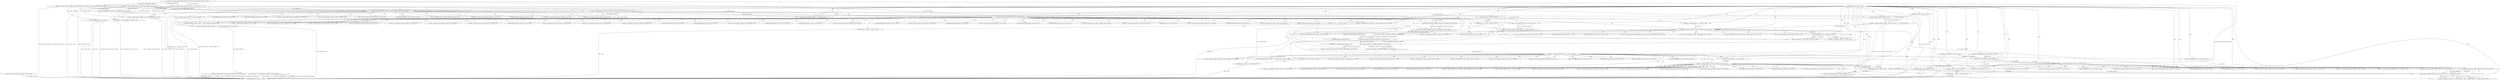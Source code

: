 
digraph "FUN33" {  

"2697" [label = "(METHOD,FUN33)<SUB>527</SUB>" ]

"10080" [label = "(METHOD_RETURN,int)<SUB>527</SUB>" ]

"2698" [label = "(PARAM,AACContext *VAR55)<SUB>527</SUB>" ]

"2699" [label = "(PARAM,SpectralBandReplication *VAR46)<SUB>527</SUB>" ]

"2703" [label = "(&lt;operator&gt;.assignment,VAR46-&gt;VAR32[1] = VAR46-&gt;VAR113 - VAR46-&gt;VAR52.VAR93)<SUB>531</SUB>" ]

"2718" [label = "(&lt;operator&gt;.assignment,VAR46-&gt;VAR32[0] = (VAR46-&gt;VAR32[1] + 1) &gt;&gt; 1)<SUB>532</SUB>" ]

"2733" [label = "(FUN100,FUN100(VAR46-&gt;VAR144, &amp;VAR46-&gt;VAR127[VAR46-&gt;VAR52.VAR93],\012           (VAR46-&gt;VAR32[1] + 1) * sizeof(VAR46-&gt;VAR127[0])))<SUB>534</SUB>" ]

"2761" [label = "(&lt;operator&gt;.assignment,VAR46-&gt;VAR49[1] = VAR46-&gt;VAR144[VAR46-&gt;VAR32[1]] - VAR46-&gt;VAR144[0])<SUB>536</SUB>" ]

"2782" [label = "(&lt;operator&gt;.assignment,VAR46-&gt;VAR48[1] = VAR46-&gt;VAR144[0])<SUB>537</SUB>" ]

"2851" [label = "(&lt;operator&gt;.assignment,VAR46-&gt;VAR80[0] = VAR46-&gt;VAR144[0])<SUB>550</SUB>" ]

"2862" [label = "(&lt;operator&gt;.assignment,VAR116 = VAR46-&gt;VAR32[1] &amp; 1)<SUB>551</SUB>" ]

"2900" [label = "(&lt;operator&gt;.assignment,VAR46-&gt;VAR145 = FUN32(1, FUN26(VAR46-&gt;VAR52.VAR96 *\012                               FUN30(VAR46-&gt;VAR69[2] / (float)VAR46-&gt;VAR48[1]))))<SUB>555</SUB>" ]

"2946" [label = "(&lt;operator&gt;.assignment,VAR46-&gt;VAR146[0] = VAR46-&gt;VAR80[0])<SUB>562</SUB>" ]

"2957" [label = "(&lt;operator&gt;.assignment,VAR116 = 0)<SUB>563</SUB>" ]

"3011" [label = "(FUN15,FUN15(VAR46))<SUB>572</SUB>" ]

"3013" [label = "(&lt;operator&gt;.assignment,VAR46-&gt;VAR50[0].VAR147 = 0)<SUB>574</SUB>" ]

"3022" [label = "(&lt;operator&gt;.assignment,VAR46-&gt;VAR50[1].VAR147 = 0)<SUB>575</SUB>" ]

"3031" [label = "(RETURN,return 0;,return 0;)<SUB>577</SUB>" ]

"2794" [label = "(&lt;operator&gt;.greaterThan,VAR46-&gt;VAR48[1] + VAR46-&gt;VAR49[1] &gt; 64)<SUB>540</SUB>" ]

"2829" [label = "(&lt;operator&gt;.greaterThan,VAR46-&gt;VAR48[1] &gt; 32)<SUB>545</SUB>" ]

"2876" [label = "(&lt;operator&gt;.lessEqualsThan,VAR69 &lt;= VAR46-&gt;VAR32[0])<SUB>552</SUB>" ]

"2883" [label = "(&lt;operator&gt;.postIncrement,VAR69++)<SUB>552</SUB>" ]

"2885" [label = "(&lt;operator&gt;.assignment,VAR46-&gt;VAR80[VAR69] = VAR46-&gt;VAR144[2 * VAR69 - VAR116])<SUB>553</SUB>" ]

"2928" [label = "(&lt;operator&gt;.greaterThan,VAR46-&gt;VAR145 &gt; 5)<SUB>557</SUB>" ]

"2965" [label = "(&lt;operator&gt;.lessEqualsThan,VAR69 &lt;= VAR46-&gt;VAR145)<SUB>564</SUB>" ]

"2970" [label = "(&lt;operator&gt;.postIncrement,VAR69++)<SUB>564</SUB>" ]

"3002" [label = "(&lt;operator&gt;.lessThan,FUN31(VAR55, VAR46) &lt; 0)<SUB>569</SUB>" ]

"3032" [label = "(LITERAL,0,return 0;)<SUB>577</SUB>" ]

"2709" [label = "(&lt;operator&gt;.subtraction,VAR46-&gt;VAR113 - VAR46-&gt;VAR52.VAR93)<SUB>531</SUB>" ]

"2724" [label = "(&lt;operator&gt;.arithmeticShiftRight,(VAR46-&gt;VAR32[1] + 1) &gt;&gt; 1)<SUB>532</SUB>" ]

"2747" [label = "(&lt;operator&gt;.multiplication,(VAR46-&gt;VAR32[1] + 1) * sizeof(VAR46-&gt;VAR127[0]))<SUB>535</SUB>" ]

"2767" [label = "(&lt;operator&gt;.subtraction,VAR46-&gt;VAR144[VAR46-&gt;VAR32[1]] - VAR46-&gt;VAR144[0])<SUB>536</SUB>" ]

"2808" [label = "(FUN28,FUN28(VAR55-&gt;VAR112, VAR114,\012               &quot;&quot;, VAR46-&gt;VAR48[1] + VAR46-&gt;VAR49[1]))<SUB>541</SUB>" ]

"2825" [label = "(RETURN,return -1;,return -1;)<SUB>543</SUB>" ]

"2837" [label = "(FUN28,FUN28(VAR55-&gt;VAR112, VAR114, &quot;&quot;, VAR46-&gt;VAR48[1]))<SUB>546</SUB>" ]

"2848" [label = "(RETURN,return -1;,return -1;)<SUB>547</SUB>" ]

"2864" [label = "(&lt;operator&gt;.and,VAR46-&gt;VAR32[1] &amp; 1)<SUB>551</SUB>" ]

"2873" [label = "(&lt;operator&gt;.assignment,VAR69 = 1)<SUB>552</SUB>" ]

"2904" [label = "(FUN32,FUN32(1, FUN26(VAR46-&gt;VAR52.VAR96 *\012                               FUN30(VAR46-&gt;VAR69[2] / (float)VAR46-&gt;VAR48[1]))))<SUB>555</SUB>" ]

"2934" [label = "(FUN28,FUN28(VAR55-&gt;VAR112, VAR114, &quot;&quot;, VAR46-&gt;VAR145))<SUB>558</SUB>" ]

"2943" [label = "(RETURN,return -1;,return -1;)<SUB>559</SUB>" ]

"2962" [label = "(&lt;operator&gt;.assignment,VAR69 = 1)<SUB>564</SUB>" ]

"2973" [label = "(&lt;operator&gt;.assignmentPlus,VAR116 += (VAR46-&gt;VAR32[0] - VAR116) / (VAR46-&gt;VAR145 + 1 - VAR69))<SUB>565</SUB>" ]

"2990" [label = "(&lt;operator&gt;.assignment,VAR46-&gt;VAR146[VAR69] = VAR46-&gt;VAR80[VAR116])<SUB>566</SUB>" ]

"3008" [label = "(RETURN,return -1;,return -1;)<SUB>570</SUB>" ]

"2725" [label = "(&lt;operator&gt;.addition,VAR46-&gt;VAR32[1] + 1)<SUB>532</SUB>" ]

"2748" [label = "(&lt;operator&gt;.addition,VAR46-&gt;VAR32[1] + 1)<SUB>535</SUB>" ]

"2755" [label = "(&lt;operator&gt;.sizeOf,sizeof(VAR46-&gt;VAR127[0]))<SUB>535</SUB>" ]

"2795" [label = "(&lt;operator&gt;.addition,VAR46-&gt;VAR48[1] + VAR46-&gt;VAR49[1])<SUB>540</SUB>" ]

"2826" [label = "(&lt;operator&gt;.minus,-1)<SUB>543</SUB>" ]

"2849" [label = "(&lt;operator&gt;.minus,-1)<SUB>547</SUB>" ]

"2906" [label = "(FUN26,FUN26(VAR46-&gt;VAR52.VAR96 *\012                               FUN30(VAR46-&gt;VAR69[2] / (float)VAR46-&gt;VAR48[1])))<SUB>555</SUB>" ]

"2944" [label = "(&lt;operator&gt;.minus,-1)<SUB>559</SUB>" ]

"3003" [label = "(FUN31,FUN31(VAR55, VAR46))<SUB>569</SUB>" ]

"3009" [label = "(&lt;operator&gt;.minus,-1)<SUB>570</SUB>" ]

"2814" [label = "(&lt;operator&gt;.addition,VAR46-&gt;VAR48[1] + VAR46-&gt;VAR49[1])<SUB>542</SUB>" ]

"2895" [label = "(&lt;operator&gt;.subtraction,2 * VAR69 - VAR116)<SUB>553</SUB>" ]

"2907" [label = "(&lt;operator&gt;.multiplication,VAR46-&gt;VAR52.VAR96 *\012                               FUN30(VAR46-&gt;VAR69[2] / (float)VAR46-&gt;VAR48[1]))<SUB>555</SUB>" ]

"2975" [label = "(&lt;operator&gt;.division,(VAR46-&gt;VAR32[0] - VAR116) / (VAR46-&gt;VAR145 + 1 - VAR69))<SUB>565</SUB>" ]

"2896" [label = "(&lt;operator&gt;.multiplication,2 * VAR69)<SUB>553</SUB>" ]

"2913" [label = "(FUN30,FUN30(VAR46-&gt;VAR69[2] / (float)VAR46-&gt;VAR48[1]))<SUB>556</SUB>" ]

"2976" [label = "(&lt;operator&gt;.subtraction,VAR46-&gt;VAR32[0] - VAR116)<SUB>565</SUB>" ]

"2983" [label = "(&lt;operator&gt;.subtraction,VAR46-&gt;VAR145 + 1 - VAR69)<SUB>565</SUB>" ]

"2914" [label = "(&lt;operator&gt;.division,VAR46-&gt;VAR69[2] / (float)VAR46-&gt;VAR48[1])<SUB>556</SUB>" ]

"2984" [label = "(&lt;operator&gt;.addition,VAR46-&gt;VAR145 + 1)<SUB>565</SUB>" ]

"2920" [label = "(&lt;operator&gt;.cast,(float)VAR46-&gt;VAR48[1])<SUB>556</SUB>" ]

"2852" [label = "(&lt;operator&gt;.indirectIndexAccess,VAR46-&gt;VAR80[0])<SUB>550</SUB>" ]

"2857" [label = "(&lt;operator&gt;.indirectIndexAccess,VAR46-&gt;VAR144[0])<SUB>550</SUB>" ]

"2901" [label = "(&lt;operator&gt;.indirectFieldAccess,VAR46-&gt;VAR145)<SUB>555</SUB>" ]

"2947" [label = "(&lt;operator&gt;.indirectIndexAccess,VAR46-&gt;VAR146[0])<SUB>562</SUB>" ]

"2952" [label = "(&lt;operator&gt;.indirectIndexAccess,VAR46-&gt;VAR80[0])<SUB>562</SUB>" ]

"3014" [label = "(&lt;operator&gt;.fieldAccess,VAR46-&gt;VAR50[0].VAR147)<SUB>574</SUB>" ]

"3023" [label = "(&lt;operator&gt;.fieldAccess,VAR46-&gt;VAR50[1].VAR147)<SUB>575</SUB>" ]

"2830" [label = "(&lt;operator&gt;.indirectIndexAccess,VAR46-&gt;VAR48[1])<SUB>545</SUB>" ]

"2853" [label = "(&lt;operator&gt;.indirectFieldAccess,VAR46-&gt;VAR80)<SUB>550</SUB>" ]

"2858" [label = "(&lt;operator&gt;.indirectFieldAccess,VAR46-&gt;VAR144)<SUB>550</SUB>" ]

"2865" [label = "(&lt;operator&gt;.indirectIndexAccess,VAR46-&gt;VAR32[1])<SUB>551</SUB>" ]

"2878" [label = "(&lt;operator&gt;.indirectIndexAccess,VAR46-&gt;VAR32[0])<SUB>552</SUB>" ]

"2886" [label = "(&lt;operator&gt;.indirectIndexAccess,VAR46-&gt;VAR80[VAR69])<SUB>553</SUB>" ]

"2891" [label = "(&lt;operator&gt;.indirectIndexAccess,VAR46-&gt;VAR144[2 * VAR69 - VAR116])<SUB>553</SUB>" ]

"2903" [label = "(FIELD_IDENTIFIER,VAR145,VAR145)<SUB>555</SUB>" ]

"2929" [label = "(&lt;operator&gt;.indirectFieldAccess,VAR46-&gt;VAR145)<SUB>557</SUB>" ]

"2948" [label = "(&lt;operator&gt;.indirectFieldAccess,VAR46-&gt;VAR146)<SUB>562</SUB>" ]

"2953" [label = "(&lt;operator&gt;.indirectFieldAccess,VAR46-&gt;VAR80)<SUB>562</SUB>" ]

"2967" [label = "(&lt;operator&gt;.indirectFieldAccess,VAR46-&gt;VAR145)<SUB>564</SUB>" ]

"3015" [label = "(&lt;operator&gt;.indirectIndexAccess,VAR46-&gt;VAR50[0])<SUB>574</SUB>" ]

"3020" [label = "(FIELD_IDENTIFIER,VAR147,VAR147)<SUB>574</SUB>" ]

"3024" [label = "(&lt;operator&gt;.indirectIndexAccess,VAR46-&gt;VAR50[1])<SUB>575</SUB>" ]

"3029" [label = "(FIELD_IDENTIFIER,VAR147,VAR147)<SUB>575</SUB>" ]

"2809" [label = "(&lt;operator&gt;.indirectFieldAccess,VAR55-&gt;VAR112)<SUB>541</SUB>" ]

"2831" [label = "(&lt;operator&gt;.indirectFieldAccess,VAR46-&gt;VAR48)<SUB>545</SUB>" ]

"2838" [label = "(&lt;operator&gt;.indirectFieldAccess,VAR55-&gt;VAR112)<SUB>546</SUB>" ]

"2843" [label = "(&lt;operator&gt;.indirectIndexAccess,VAR46-&gt;VAR48[1])<SUB>546</SUB>" ]

"2855" [label = "(FIELD_IDENTIFIER,VAR80,VAR80)<SUB>550</SUB>" ]

"2860" [label = "(FIELD_IDENTIFIER,VAR144,VAR144)<SUB>550</SUB>" ]

"2866" [label = "(&lt;operator&gt;.indirectFieldAccess,VAR46-&gt;VAR32)<SUB>551</SUB>" ]

"2879" [label = "(&lt;operator&gt;.indirectFieldAccess,VAR46-&gt;VAR32)<SUB>552</SUB>" ]

"2887" [label = "(&lt;operator&gt;.indirectFieldAccess,VAR46-&gt;VAR80)<SUB>553</SUB>" ]

"2892" [label = "(&lt;operator&gt;.indirectFieldAccess,VAR46-&gt;VAR144)<SUB>553</SUB>" ]

"2931" [label = "(FIELD_IDENTIFIER,VAR145,VAR145)<SUB>557</SUB>" ]

"2935" [label = "(&lt;operator&gt;.indirectFieldAccess,VAR55-&gt;VAR112)<SUB>558</SUB>" ]

"2940" [label = "(&lt;operator&gt;.indirectFieldAccess,VAR46-&gt;VAR145)<SUB>558</SUB>" ]

"2950" [label = "(FIELD_IDENTIFIER,VAR146,VAR146)<SUB>562</SUB>" ]

"2955" [label = "(FIELD_IDENTIFIER,VAR80,VAR80)<SUB>562</SUB>" ]

"2969" [label = "(FIELD_IDENTIFIER,VAR145,VAR145)<SUB>564</SUB>" ]

"2991" [label = "(&lt;operator&gt;.indirectIndexAccess,VAR46-&gt;VAR146[VAR69])<SUB>566</SUB>" ]

"2996" [label = "(&lt;operator&gt;.indirectIndexAccess,VAR46-&gt;VAR80[VAR116])<SUB>566</SUB>" ]

"3016" [label = "(&lt;operator&gt;.indirectFieldAccess,VAR46-&gt;VAR50)<SUB>574</SUB>" ]

"3025" [label = "(&lt;operator&gt;.indirectFieldAccess,VAR46-&gt;VAR50)<SUB>575</SUB>" ]

"2811" [label = "(FIELD_IDENTIFIER,VAR112,VAR112)<SUB>541</SUB>" ]

"2815" [label = "(&lt;operator&gt;.indirectIndexAccess,VAR46-&gt;VAR48[1])<SUB>542</SUB>" ]

"2820" [label = "(&lt;operator&gt;.indirectIndexAccess,VAR46-&gt;VAR49[1])<SUB>542</SUB>" ]

"2833" [label = "(FIELD_IDENTIFIER,VAR48,VAR48)<SUB>545</SUB>" ]

"2840" [label = "(FIELD_IDENTIFIER,VAR112,VAR112)<SUB>546</SUB>" ]

"2844" [label = "(&lt;operator&gt;.indirectFieldAccess,VAR46-&gt;VAR48)<SUB>546</SUB>" ]

"2868" [label = "(FIELD_IDENTIFIER,VAR32,VAR32)<SUB>551</SUB>" ]

"2881" [label = "(FIELD_IDENTIFIER,VAR32,VAR32)<SUB>552</SUB>" ]

"2889" [label = "(FIELD_IDENTIFIER,VAR80,VAR80)<SUB>553</SUB>" ]

"2894" [label = "(FIELD_IDENTIFIER,VAR144,VAR144)<SUB>553</SUB>" ]

"2908" [label = "(&lt;operator&gt;.fieldAccess,VAR46-&gt;VAR52.VAR96)<SUB>555</SUB>" ]

"2937" [label = "(FIELD_IDENTIFIER,VAR112,VAR112)<SUB>558</SUB>" ]

"2942" [label = "(FIELD_IDENTIFIER,VAR145,VAR145)<SUB>558</SUB>" ]

"2992" [label = "(&lt;operator&gt;.indirectFieldAccess,VAR46-&gt;VAR146)<SUB>566</SUB>" ]

"2997" [label = "(&lt;operator&gt;.indirectFieldAccess,VAR46-&gt;VAR80)<SUB>566</SUB>" ]

"3018" [label = "(FIELD_IDENTIFIER,VAR50,VAR50)<SUB>574</SUB>" ]

"3027" [label = "(FIELD_IDENTIFIER,VAR50,VAR50)<SUB>575</SUB>" ]

"2816" [label = "(&lt;operator&gt;.indirectFieldAccess,VAR46-&gt;VAR48)<SUB>542</SUB>" ]

"2821" [label = "(&lt;operator&gt;.indirectFieldAccess,VAR46-&gt;VAR49)<SUB>542</SUB>" ]

"2846" [label = "(FIELD_IDENTIFIER,VAR48,VAR48)<SUB>546</SUB>" ]

"2909" [label = "(&lt;operator&gt;.indirectFieldAccess,VAR46-&gt;VAR52)<SUB>555</SUB>" ]

"2912" [label = "(FIELD_IDENTIFIER,VAR96,VAR96)<SUB>555</SUB>" ]

"2977" [label = "(&lt;operator&gt;.indirectIndexAccess,VAR46-&gt;VAR32[0])<SUB>565</SUB>" ]

"2994" [label = "(FIELD_IDENTIFIER,VAR146,VAR146)<SUB>566</SUB>" ]

"2999" [label = "(FIELD_IDENTIFIER,VAR80,VAR80)<SUB>566</SUB>" ]

"2818" [label = "(FIELD_IDENTIFIER,VAR48,VAR48)<SUB>542</SUB>" ]

"2823" [label = "(FIELD_IDENTIFIER,VAR49,VAR49)<SUB>542</SUB>" ]

"2911" [label = "(FIELD_IDENTIFIER,VAR52,VAR52)<SUB>555</SUB>" ]

"2915" [label = "(&lt;operator&gt;.indirectIndexAccess,VAR46-&gt;VAR69[2])<SUB>556</SUB>" ]

"2978" [label = "(&lt;operator&gt;.indirectFieldAccess,VAR46-&gt;VAR32)<SUB>565</SUB>" ]

"2985" [label = "(&lt;operator&gt;.indirectFieldAccess,VAR46-&gt;VAR145)<SUB>565</SUB>" ]

"2916" [label = "(&lt;operator&gt;.indirectFieldAccess,VAR46-&gt;VAR69)<SUB>556</SUB>" ]

"2921" [label = "(UNKNOWN,float,float)<SUB>556</SUB>" ]

"2922" [label = "(&lt;operator&gt;.indirectIndexAccess,VAR46-&gt;VAR48[1])<SUB>556</SUB>" ]

"2980" [label = "(FIELD_IDENTIFIER,VAR32,VAR32)<SUB>565</SUB>" ]

"2987" [label = "(FIELD_IDENTIFIER,VAR145,VAR145)<SUB>565</SUB>" ]

"2918" [label = "(FIELD_IDENTIFIER,VAR69,VAR69)<SUB>556</SUB>" ]

"2923" [label = "(&lt;operator&gt;.indirectFieldAccess,VAR46-&gt;VAR48)<SUB>556</SUB>" ]

"2925" [label = "(FIELD_IDENTIFIER,VAR48,VAR48)<SUB>556</SUB>" ]

  "3031" -> "10080"  [ label = "DDG: &lt;RET&gt;"] 

  "2848" -> "10080"  [ label = "DDG: &lt;RET&gt;"] 

  "2943" -> "10080"  [ label = "DDG: &lt;RET&gt;"] 

  "2825" -> "10080"  [ label = "DDG: &lt;RET&gt;"] 

  "3008" -> "10080"  [ label = "DDG: &lt;RET&gt;"] 

  "2698" -> "10080"  [ label = "DDG: VAR55"] 

  "2699" -> "10080"  [ label = "DDG: VAR46"] 

  "2709" -> "10080"  [ label = "DDG: VAR46-&gt;VAR113"] 

  "2709" -> "10080"  [ label = "DDG: VAR46-&gt;VAR52.VAR93"] 

  "2703" -> "10080"  [ label = "DDG: VAR46-&gt;VAR113 - VAR46-&gt;VAR52.VAR93"] 

  "2718" -> "10080"  [ label = "DDG: VAR46-&gt;VAR32[0]"] 

  "2718" -> "10080"  [ label = "DDG: (VAR46-&gt;VAR32[1] + 1) &gt;&gt; 1"] 

  "2733" -> "10080"  [ label = "DDG: VAR46-&gt;VAR144"] 

  "2733" -> "10080"  [ label = "DDG: &amp;VAR46-&gt;VAR127[VAR46-&gt;VAR52.VAR93]"] 

  "2748" -> "10080"  [ label = "DDG: VAR46-&gt;VAR32[1]"] 

  "2747" -> "10080"  [ label = "DDG: VAR46-&gt;VAR32[1] + 1"] 

  "2755" -> "10080"  [ label = "DDG: VAR46-&gt;VAR127[0]"] 

  "2733" -> "10080"  [ label = "DDG: (VAR46-&gt;VAR32[1] + 1) * sizeof(VAR46-&gt;VAR127[0])"] 

  "2733" -> "10080"  [ label = "DDG: FUN100(VAR46-&gt;VAR144, &amp;VAR46-&gt;VAR127[VAR46-&gt;VAR52.VAR93],\012           (VAR46-&gt;VAR32[1] + 1) * sizeof(VAR46-&gt;VAR127[0]))"] 

  "2767" -> "10080"  [ label = "DDG: VAR46-&gt;VAR144[VAR46-&gt;VAR32[1]]"] 

  "2761" -> "10080"  [ label = "DDG: VAR46-&gt;VAR144[VAR46-&gt;VAR32[1]] - VAR46-&gt;VAR144[0]"] 

  "2782" -> "10080"  [ label = "DDG: VAR46-&gt;VAR144[0]"] 

  "2794" -> "10080"  [ label = "DDG: VAR46-&gt;VAR48[1] + VAR46-&gt;VAR49[1] &gt; 64"] 

  "2808" -> "10080"  [ label = "DDG: VAR55-&gt;VAR112"] 

  "2808" -> "10080"  [ label = "DDG: VAR114"] 

  "2814" -> "10080"  [ label = "DDG: VAR46-&gt;VAR48[1]"] 

  "2814" -> "10080"  [ label = "DDG: VAR46-&gt;VAR49[1]"] 

  "2808" -> "10080"  [ label = "DDG: VAR46-&gt;VAR48[1] + VAR46-&gt;VAR49[1]"] 

  "2808" -> "10080"  [ label = "DDG: FUN28(VAR55-&gt;VAR112, VAR114,\012               &quot;&quot;, VAR46-&gt;VAR48[1] + VAR46-&gt;VAR49[1])"] 

  "2826" -> "10080"  [ label = "DDG: -1"] 

  "2697" -> "2698"  [ label = "DDG: "] 

  "2697" -> "2699"  [ label = "DDG: "] 

  "2709" -> "2703"  [ label = "DDG: VAR46-&gt;VAR113"] 

  "2709" -> "2703"  [ label = "DDG: VAR46-&gt;VAR52.VAR93"] 

  "2724" -> "2718"  [ label = "DDG: VAR46-&gt;VAR32[1] + 1"] 

  "2724" -> "2718"  [ label = "DDG: 1"] 

  "2767" -> "2761"  [ label = "DDG: VAR46-&gt;VAR144[VAR46-&gt;VAR32[1]]"] 

  "2767" -> "2761"  [ label = "DDG: VAR46-&gt;VAR144[0]"] 

  "2767" -> "2782"  [ label = "DDG: VAR46-&gt;VAR144[0]"] 

  "2767" -> "2851"  [ label = "DDG: VAR46-&gt;VAR144[0]"] 

  "2864" -> "2862"  [ label = "DDG: VAR46-&gt;VAR32[1]"] 

  "2864" -> "2862"  [ label = "DDG: 1"] 

  "2904" -> "2900"  [ label = "DDG: 1"] 

  "2904" -> "2900"  [ label = "DDG: FUN26(VAR46-&gt;VAR52.VAR96 *\012                               FUN30(VAR46-&gt;VAR69[2] / (float)VAR46-&gt;VAR48[1]))"] 

  "2851" -> "2946"  [ label = "DDG: VAR46-&gt;VAR80[0]"] 

  "2697" -> "2957"  [ label = "DDG: "] 

  "2697" -> "3013"  [ label = "DDG: "] 

  "2697" -> "3022"  [ label = "DDG: "] 

  "3032" -> "3031"  [ label = "DDG: 0"] 

  "2697" -> "3031"  [ label = "DDG: "] 

  "2747" -> "2733"  [ label = "DDG: VAR46-&gt;VAR32[1] + 1"] 

  "3003" -> "3011"  [ label = "DDG: VAR46"] 

  "2697" -> "3011"  [ label = "DDG: "] 

  "2697" -> "3032"  [ label = "DDG: "] 

  "2703" -> "2724"  [ label = "DDG: VAR46-&gt;VAR32[1]"] 

  "2697" -> "2724"  [ label = "DDG: "] 

  "2703" -> "2747"  [ label = "DDG: VAR46-&gt;VAR32[1]"] 

  "2697" -> "2747"  [ label = "DDG: "] 

  "2782" -> "2794"  [ label = "DDG: VAR46-&gt;VAR48[1]"] 

  "2761" -> "2794"  [ label = "DDG: VAR46-&gt;VAR49[1]"] 

  "2697" -> "2794"  [ label = "DDG: "] 

  "2826" -> "2825"  [ label = "DDG: -1"] 

  "2782" -> "2829"  [ label = "DDG: VAR46-&gt;VAR48[1]"] 

  "2697" -> "2829"  [ label = "DDG: "] 

  "2849" -> "2848"  [ label = "DDG: -1"] 

  "2703" -> "2864"  [ label = "DDG: VAR46-&gt;VAR32[1]"] 

  "2697" -> "2864"  [ label = "DDG: "] 

  "2697" -> "2873"  [ label = "DDG: "] 

  "2873" -> "2876"  [ label = "DDG: VAR69"] 

  "2883" -> "2876"  [ label = "DDG: VAR69"] 

  "2697" -> "2876"  [ label = "DDG: "] 

  "2718" -> "2876"  [ label = "DDG: VAR46-&gt;VAR32[0]"] 

  "2896" -> "2883"  [ label = "DDG: VAR69"] 

  "2697" -> "2883"  [ label = "DDG: "] 

  "2697" -> "2904"  [ label = "DDG: "] 

  "2906" -> "2904"  [ label = "DDG: VAR46-&gt;VAR52.VAR96 *\012                               FUN30(VAR46-&gt;VAR69[2] / (float)VAR46-&gt;VAR48[1])"] 

  "2900" -> "2928"  [ label = "DDG: VAR46-&gt;VAR145"] 

  "2697" -> "2928"  [ label = "DDG: "] 

  "2944" -> "2943"  [ label = "DDG: -1"] 

  "2697" -> "2962"  [ label = "DDG: "] 

  "2962" -> "2965"  [ label = "DDG: VAR69"] 

  "2970" -> "2965"  [ label = "DDG: VAR69"] 

  "2697" -> "2965"  [ label = "DDG: "] 

  "2928" -> "2965"  [ label = "DDG: VAR46-&gt;VAR145"] 

  "2983" -> "2970"  [ label = "DDG: VAR69"] 

  "2697" -> "2970"  [ label = "DDG: "] 

  "2975" -> "2973"  [ label = "DDG: VAR46-&gt;VAR32[0] - VAR116"] 

  "2975" -> "2973"  [ label = "DDG: VAR46-&gt;VAR145 + 1 - VAR69"] 

  "3003" -> "3002"  [ label = "DDG: VAR55"] 

  "3003" -> "3002"  [ label = "DDG: VAR46"] 

  "2697" -> "3002"  [ label = "DDG: "] 

  "3009" -> "3008"  [ label = "DDG: -1"] 

  "2703" -> "2725"  [ label = "DDG: VAR46-&gt;VAR32[1]"] 

  "2697" -> "2725"  [ label = "DDG: "] 

  "2703" -> "2748"  [ label = "DDG: VAR46-&gt;VAR32[1]"] 

  "2697" -> "2748"  [ label = "DDG: "] 

  "2782" -> "2795"  [ label = "DDG: VAR46-&gt;VAR48[1]"] 

  "2761" -> "2795"  [ label = "DDG: VAR46-&gt;VAR49[1]"] 

  "2697" -> "2808"  [ label = "DDG: "] 

  "2782" -> "2808"  [ label = "DDG: VAR46-&gt;VAR48[1]"] 

  "2761" -> "2808"  [ label = "DDG: VAR46-&gt;VAR49[1]"] 

  "2697" -> "2837"  [ label = "DDG: "] 

  "2829" -> "2837"  [ label = "DDG: VAR46-&gt;VAR48[1]"] 

  "2907" -> "2906"  [ label = "DDG: VAR46-&gt;VAR52.VAR96"] 

  "2907" -> "2906"  [ label = "DDG: FUN30(VAR46-&gt;VAR69[2] / (float)VAR46-&gt;VAR48[1])"] 

  "2697" -> "2934"  [ label = "DDG: "] 

  "2928" -> "2934"  [ label = "DDG: VAR46-&gt;VAR145"] 

  "2976" -> "2973"  [ label = "DDG: VAR116"] 

  "2697" -> "2973"  [ label = "DDG: "] 

  "2698" -> "3003"  [ label = "DDG: VAR55"] 

  "2697" -> "3003"  [ label = "DDG: "] 

  "2699" -> "3003"  [ label = "DDG: VAR46"] 

  "2782" -> "2814"  [ label = "DDG: VAR46-&gt;VAR48[1]"] 

  "2761" -> "2814"  [ label = "DDG: VAR46-&gt;VAR49[1]"] 

  "2697" -> "2826"  [ label = "DDG: "] 

  "2697" -> "2849"  [ label = "DDG: "] 

  "2896" -> "2895"  [ label = "DDG: 2"] 

  "2896" -> "2895"  [ label = "DDG: VAR69"] 

  "2862" -> "2895"  [ label = "DDG: VAR116"] 

  "2697" -> "2895"  [ label = "DDG: "] 

  "2913" -> "2907"  [ label = "DDG: VAR46-&gt;VAR69[2] / (float)VAR46-&gt;VAR48[1]"] 

  "2697" -> "2944"  [ label = "DDG: "] 

  "2976" -> "2975"  [ label = "DDG: VAR46-&gt;VAR32[0]"] 

  "2976" -> "2975"  [ label = "DDG: VAR116"] 

  "2983" -> "2975"  [ label = "DDG: VAR46-&gt;VAR145 + 1"] 

  "2983" -> "2975"  [ label = "DDG: VAR69"] 

  "2697" -> "3009"  [ label = "DDG: "] 

  "2697" -> "2896"  [ label = "DDG: "] 

  "2876" -> "2896"  [ label = "DDG: VAR69"] 

  "2914" -> "2913"  [ label = "DDG: VAR46-&gt;VAR69[2]"] 

  "2914" -> "2913"  [ label = "DDG: (float)VAR46-&gt;VAR48[1]"] 

  "2876" -> "2976"  [ label = "DDG: VAR46-&gt;VAR32[0]"] 

  "2957" -> "2976"  [ label = "DDG: VAR116"] 

  "2973" -> "2976"  [ label = "DDG: VAR116"] 

  "2697" -> "2976"  [ label = "DDG: "] 

  "2965" -> "2983"  [ label = "DDG: VAR46-&gt;VAR145"] 

  "2697" -> "2983"  [ label = "DDG: "] 

  "2965" -> "2983"  [ label = "DDG: VAR69"] 

  "2829" -> "2914"  [ label = "DDG: VAR46-&gt;VAR48[1]"] 

  "2965" -> "2984"  [ label = "DDG: VAR46-&gt;VAR145"] 

  "2697" -> "2984"  [ label = "DDG: "] 

  "2829" -> "2920"  [ label = "DDG: VAR46-&gt;VAR48[1]"] 

  "2794" -> "2831"  [ label = "CDG: "] 

  "2794" -> "2821"  [ label = "CDG: "] 

  "2794" -> "2811"  [ label = "CDG: "] 

  "2794" -> "2815"  [ label = "CDG: "] 

  "2794" -> "2820"  [ label = "CDG: "] 

  "2794" -> "2826"  [ label = "CDG: "] 

  "2794" -> "2833"  [ label = "CDG: "] 

  "2794" -> "2809"  [ label = "CDG: "] 

  "2794" -> "2816"  [ label = "CDG: "] 

  "2794" -> "2823"  [ label = "CDG: "] 

  "2794" -> "2814"  [ label = "CDG: "] 

  "2794" -> "2818"  [ label = "CDG: "] 

  "2794" -> "2825"  [ label = "CDG: "] 

  "2794" -> "2829"  [ label = "CDG: "] 

  "2794" -> "2808"  [ label = "CDG: "] 

  "2794" -> "2830"  [ label = "CDG: "] 

  "2829" -> "2929"  [ label = "CDG: "] 

  "2829" -> "2873"  [ label = "CDG: "] 

  "2829" -> "2851"  [ label = "CDG: "] 

  "2829" -> "2908"  [ label = "CDG: "] 

  "2829" -> "2915"  [ label = "CDG: "] 

  "2829" -> "2865"  [ label = "CDG: "] 

  "2829" -> "2881"  [ label = "CDG: "] 

  "2829" -> "2911"  [ label = "CDG: "] 

  "2829" -> "2909"  [ label = "CDG: "] 

  "2829" -> "2928"  [ label = "CDG: "] 

  "2829" -> "2901"  [ label = "CDG: "] 

  "2829" -> "2860"  [ label = "CDG: "] 

  "2829" -> "2907"  [ label = "CDG: "] 

  "2829" -> "2849"  [ label = "CDG: "] 

  "2829" -> "2913"  [ label = "CDG: "] 

  "2829" -> "2879"  [ label = "CDG: "] 

  "2829" -> "2846"  [ label = "CDG: "] 

  "2829" -> "2921"  [ label = "CDG: "] 

  "2829" -> "2920"  [ label = "CDG: "] 

  "2829" -> "2853"  [ label = "CDG: "] 

  "2829" -> "2906"  [ label = "CDG: "] 

  "2829" -> "2837"  [ label = "CDG: "] 

  "2829" -> "2922"  [ label = "CDG: "] 

  "2829" -> "2844"  [ label = "CDG: "] 

  "2829" -> "2925"  [ label = "CDG: "] 

  "2829" -> "2876"  [ label = "CDG: "] 

  "2829" -> "2878"  [ label = "CDG: "] 

  "2829" -> "2916"  [ label = "CDG: "] 

  "2829" -> "2868"  [ label = "CDG: "] 

  "2829" -> "2838"  [ label = "CDG: "] 

  "2829" -> "2900"  [ label = "CDG: "] 

  "2829" -> "2857"  [ label = "CDG: "] 

  "2829" -> "2858"  [ label = "CDG: "] 

  "2829" -> "2840"  [ label = "CDG: "] 

  "2829" -> "2912"  [ label = "CDG: "] 

  "2829" -> "2848"  [ label = "CDG: "] 

  "2829" -> "2864"  [ label = "CDG: "] 

  "2829" -> "2866"  [ label = "CDG: "] 

  "2829" -> "2852"  [ label = "CDG: "] 

  "2829" -> "2914"  [ label = "CDG: "] 

  "2829" -> "2923"  [ label = "CDG: "] 

  "2829" -> "2904"  [ label = "CDG: "] 

  "2829" -> "2903"  [ label = "CDG: "] 

  "2829" -> "2862"  [ label = "CDG: "] 

  "2829" -> "2931"  [ label = "CDG: "] 

  "2829" -> "2855"  [ label = "CDG: "] 

  "2829" -> "2843"  [ label = "CDG: "] 

  "2829" -> "2918"  [ label = "CDG: "] 

  "2876" -> "2895"  [ label = "CDG: "] 

  "2876" -> "2885"  [ label = "CDG: "] 

  "2876" -> "2883"  [ label = "CDG: "] 

  "2876" -> "2881"  [ label = "CDG: "] 

  "2876" -> "2894"  [ label = "CDG: "] 

  "2876" -> "2879"  [ label = "CDG: "] 

  "2876" -> "2889"  [ label = "CDG: "] 

  "2876" -> "2896"  [ label = "CDG: "] 

  "2876" -> "2892"  [ label = "CDG: "] 

  "2876" -> "2891"  [ label = "CDG: "] 

  "2876" -> "2876"  [ label = "CDG: "] 

  "2876" -> "2878"  [ label = "CDG: "] 

  "2876" -> "2886"  [ label = "CDG: "] 

  "2876" -> "2887"  [ label = "CDG: "] 

  "2928" -> "2967"  [ label = "CDG: "] 

  "2928" -> "2943"  [ label = "CDG: "] 

  "2928" -> "2942"  [ label = "CDG: "] 

  "2928" -> "2962"  [ label = "CDG: "] 

  "2928" -> "2955"  [ label = "CDG: "] 

  "2928" -> "2953"  [ label = "CDG: "] 

  "2928" -> "3003"  [ label = "CDG: "] 

  "2928" -> "2969"  [ label = "CDG: "] 

  "2928" -> "2935"  [ label = "CDG: "] 

  "2928" -> "2937"  [ label = "CDG: "] 

  "2928" -> "2947"  [ label = "CDG: "] 

  "2928" -> "2957"  [ label = "CDG: "] 

  "2928" -> "2965"  [ label = "CDG: "] 

  "2928" -> "2952"  [ label = "CDG: "] 

  "2928" -> "2934"  [ label = "CDG: "] 

  "2928" -> "3002"  [ label = "CDG: "] 

  "2928" -> "2950"  [ label = "CDG: "] 

  "2928" -> "2948"  [ label = "CDG: "] 

  "2928" -> "2946"  [ label = "CDG: "] 

  "2928" -> "2940"  [ label = "CDG: "] 

  "2928" -> "2944"  [ label = "CDG: "] 

  "2965" -> "2999"  [ label = "CDG: "] 

  "2965" -> "2987"  [ label = "CDG: "] 

  "2965" -> "2967"  [ label = "CDG: "] 

  "2965" -> "2985"  [ label = "CDG: "] 

  "2965" -> "2976"  [ label = "CDG: "] 

  "2965" -> "2969"  [ label = "CDG: "] 

  "2965" -> "2997"  [ label = "CDG: "] 

  "2965" -> "2983"  [ label = "CDG: "] 

  "2965" -> "2975"  [ label = "CDG: "] 

  "2965" -> "2978"  [ label = "CDG: "] 

  "2965" -> "2965"  [ label = "CDG: "] 

  "2965" -> "2970"  [ label = "CDG: "] 

  "2965" -> "2984"  [ label = "CDG: "] 

  "2965" -> "2990"  [ label = "CDG: "] 

  "2965" -> "2977"  [ label = "CDG: "] 

  "2965" -> "2994"  [ label = "CDG: "] 

  "2965" -> "2992"  [ label = "CDG: "] 

  "2965" -> "2973"  [ label = "CDG: "] 

  "2965" -> "2980"  [ label = "CDG: "] 

  "2965" -> "2996"  [ label = "CDG: "] 

  "2965" -> "2991"  [ label = "CDG: "] 

  "3002" -> "3027"  [ label = "CDG: "] 

  "3002" -> "3009"  [ label = "CDG: "] 

  "3002" -> "3023"  [ label = "CDG: "] 

  "3002" -> "3029"  [ label = "CDG: "] 

  "3002" -> "3008"  [ label = "CDG: "] 

  "3002" -> "3014"  [ label = "CDG: "] 

  "3002" -> "3015"  [ label = "CDG: "] 

  "3002" -> "3025"  [ label = "CDG: "] 

  "3002" -> "3016"  [ label = "CDG: "] 

  "3002" -> "3020"  [ label = "CDG: "] 

  "3002" -> "3018"  [ label = "CDG: "] 

  "3002" -> "3011"  [ label = "CDG: "] 

  "3002" -> "3013"  [ label = "CDG: "] 

  "3002" -> "3022"  [ label = "CDG: "] 

  "3002" -> "3031"  [ label = "CDG: "] 

  "3002" -> "3024"  [ label = "CDG: "] 

}